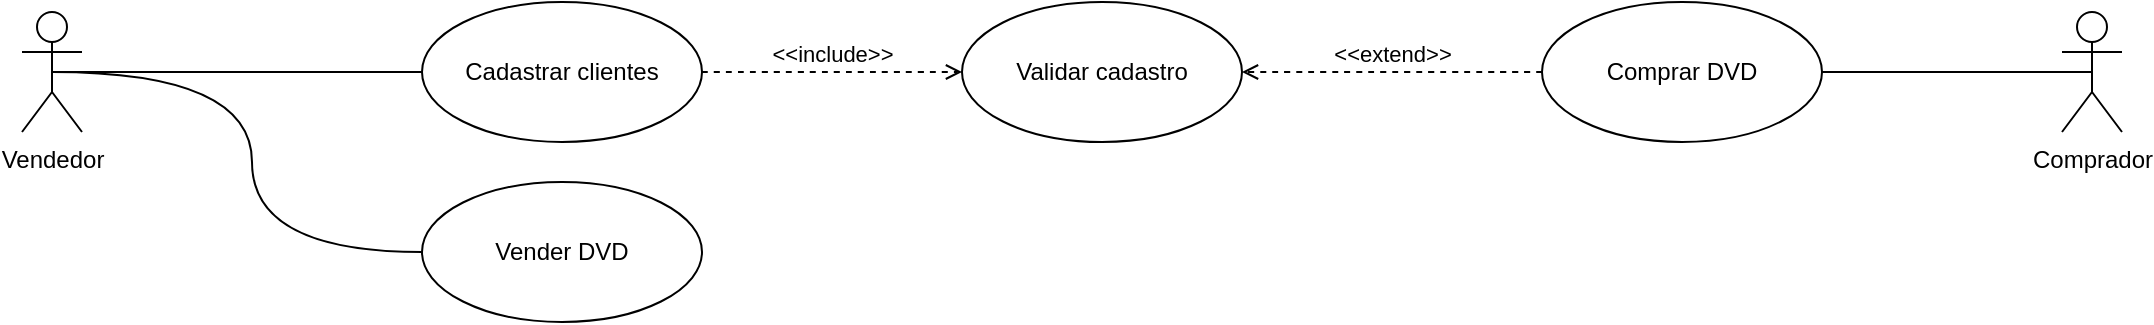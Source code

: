 <mxfile version="15.4.0" type="device"><diagram id="jZJIBqy_vn4LmN1huBid" name="Página-1"><mxGraphModel dx="2050" dy="786" grid="1" gridSize="10" guides="1" tooltips="1" connect="1" arrows="1" fold="1" page="1" pageScale="1" pageWidth="827" pageHeight="1169" background="none" math="0" shadow="0"><root><mxCell id="0"/><mxCell id="1" parent="0"/><mxCell id="Zx8_hz-ZbT51xS-d1juq-9" style="edgeStyle=orthogonalEdgeStyle;rounded=0;orthogonalLoop=1;jettySize=auto;html=1;exitX=0.5;exitY=0.5;exitDx=0;exitDy=0;exitPerimeter=0;entryX=0;entryY=0.5;entryDx=0;entryDy=0;curved=1;endArrow=none;endFill=0;" edge="1" parent="1" source="Zx8_hz-ZbT51xS-d1juq-1" target="Zx8_hz-ZbT51xS-d1juq-4"><mxGeometry relative="1" as="geometry"/></mxCell><mxCell id="Zx8_hz-ZbT51xS-d1juq-10" style="edgeStyle=orthogonalEdgeStyle;rounded=0;orthogonalLoop=1;jettySize=auto;html=1;exitX=0.5;exitY=0.5;exitDx=0;exitDy=0;exitPerimeter=0;entryX=0;entryY=0.5;entryDx=0;entryDy=0;curved=1;endArrow=none;endFill=0;" edge="1" parent="1" source="Zx8_hz-ZbT51xS-d1juq-1" target="Zx8_hz-ZbT51xS-d1juq-6"><mxGeometry relative="1" as="geometry"/></mxCell><mxCell id="Zx8_hz-ZbT51xS-d1juq-1" value="Vendedor&lt;br&gt;" style="shape=umlActor;verticalLabelPosition=bottom;verticalAlign=top;html=1;" vertex="1" parent="1"><mxGeometry x="-170" y="305" width="30" height="60" as="geometry"/></mxCell><mxCell id="Zx8_hz-ZbT51xS-d1juq-11" style="edgeStyle=orthogonalEdgeStyle;curved=1;rounded=0;orthogonalLoop=1;jettySize=auto;html=1;exitX=0.5;exitY=0.5;exitDx=0;exitDy=0;exitPerimeter=0;entryX=1;entryY=0.5;entryDx=0;entryDy=0;endArrow=none;endFill=0;" edge="1" parent="1" source="Zx8_hz-ZbT51xS-d1juq-2" target="Zx8_hz-ZbT51xS-d1juq-7"><mxGeometry relative="1" as="geometry"/></mxCell><mxCell id="Zx8_hz-ZbT51xS-d1juq-2" value="Comprador" style="shape=umlActor;verticalLabelPosition=bottom;verticalAlign=top;html=1;" vertex="1" parent="1"><mxGeometry x="850" y="305" width="30" height="60" as="geometry"/></mxCell><mxCell id="Zx8_hz-ZbT51xS-d1juq-4" value="Cadastrar clientes" style="ellipse;whiteSpace=wrap;html=1;" vertex="1" parent="1"><mxGeometry x="30" y="300" width="140" height="70" as="geometry"/></mxCell><mxCell id="Zx8_hz-ZbT51xS-d1juq-6" value="Vender DVD" style="ellipse;whiteSpace=wrap;html=1;" vertex="1" parent="1"><mxGeometry x="30" y="390" width="140" height="70" as="geometry"/></mxCell><mxCell id="Zx8_hz-ZbT51xS-d1juq-7" value="Comprar DVD" style="ellipse;whiteSpace=wrap;html=1;" vertex="1" parent="1"><mxGeometry x="590" y="300" width="140" height="70" as="geometry"/></mxCell><mxCell id="Zx8_hz-ZbT51xS-d1juq-8" value="Validar cadastro" style="ellipse;whiteSpace=wrap;html=1;" vertex="1" parent="1"><mxGeometry x="300" y="300" width="140" height="70" as="geometry"/></mxCell><mxCell id="Zx8_hz-ZbT51xS-d1juq-13" value="&amp;lt;&amp;lt;extend&amp;gt;&amp;gt;" style="html=1;verticalAlign=bottom;labelBackgroundColor=none;endArrow=open;endFill=0;dashed=1;rounded=0;edgeStyle=orthogonalEdgeStyle;curved=1;entryX=1;entryY=0.5;entryDx=0;entryDy=0;exitX=0;exitY=0.5;exitDx=0;exitDy=0;" edge="1" parent="1" source="Zx8_hz-ZbT51xS-d1juq-7" target="Zx8_hz-ZbT51xS-d1juq-8"><mxGeometry width="160" relative="1" as="geometry"><mxPoint x="420" y="370" as="sourcePoint"/><mxPoint x="580" y="370" as="targetPoint"/></mxGeometry></mxCell><mxCell id="Zx8_hz-ZbT51xS-d1juq-15" value="&amp;lt;&amp;lt;include&amp;gt;&amp;gt;" style="html=1;verticalAlign=bottom;labelBackgroundColor=none;endArrow=open;endFill=0;dashed=1;rounded=0;edgeStyle=orthogonalEdgeStyle;curved=1;entryX=0;entryY=0.5;entryDx=0;entryDy=0;exitX=1;exitY=0.5;exitDx=0;exitDy=0;" edge="1" parent="1" source="Zx8_hz-ZbT51xS-d1juq-4" target="Zx8_hz-ZbT51xS-d1juq-8"><mxGeometry width="160" relative="1" as="geometry"><mxPoint x="160" y="230" as="sourcePoint"/><mxPoint x="320" y="230" as="targetPoint"/></mxGeometry></mxCell></root></mxGraphModel></diagram></mxfile>